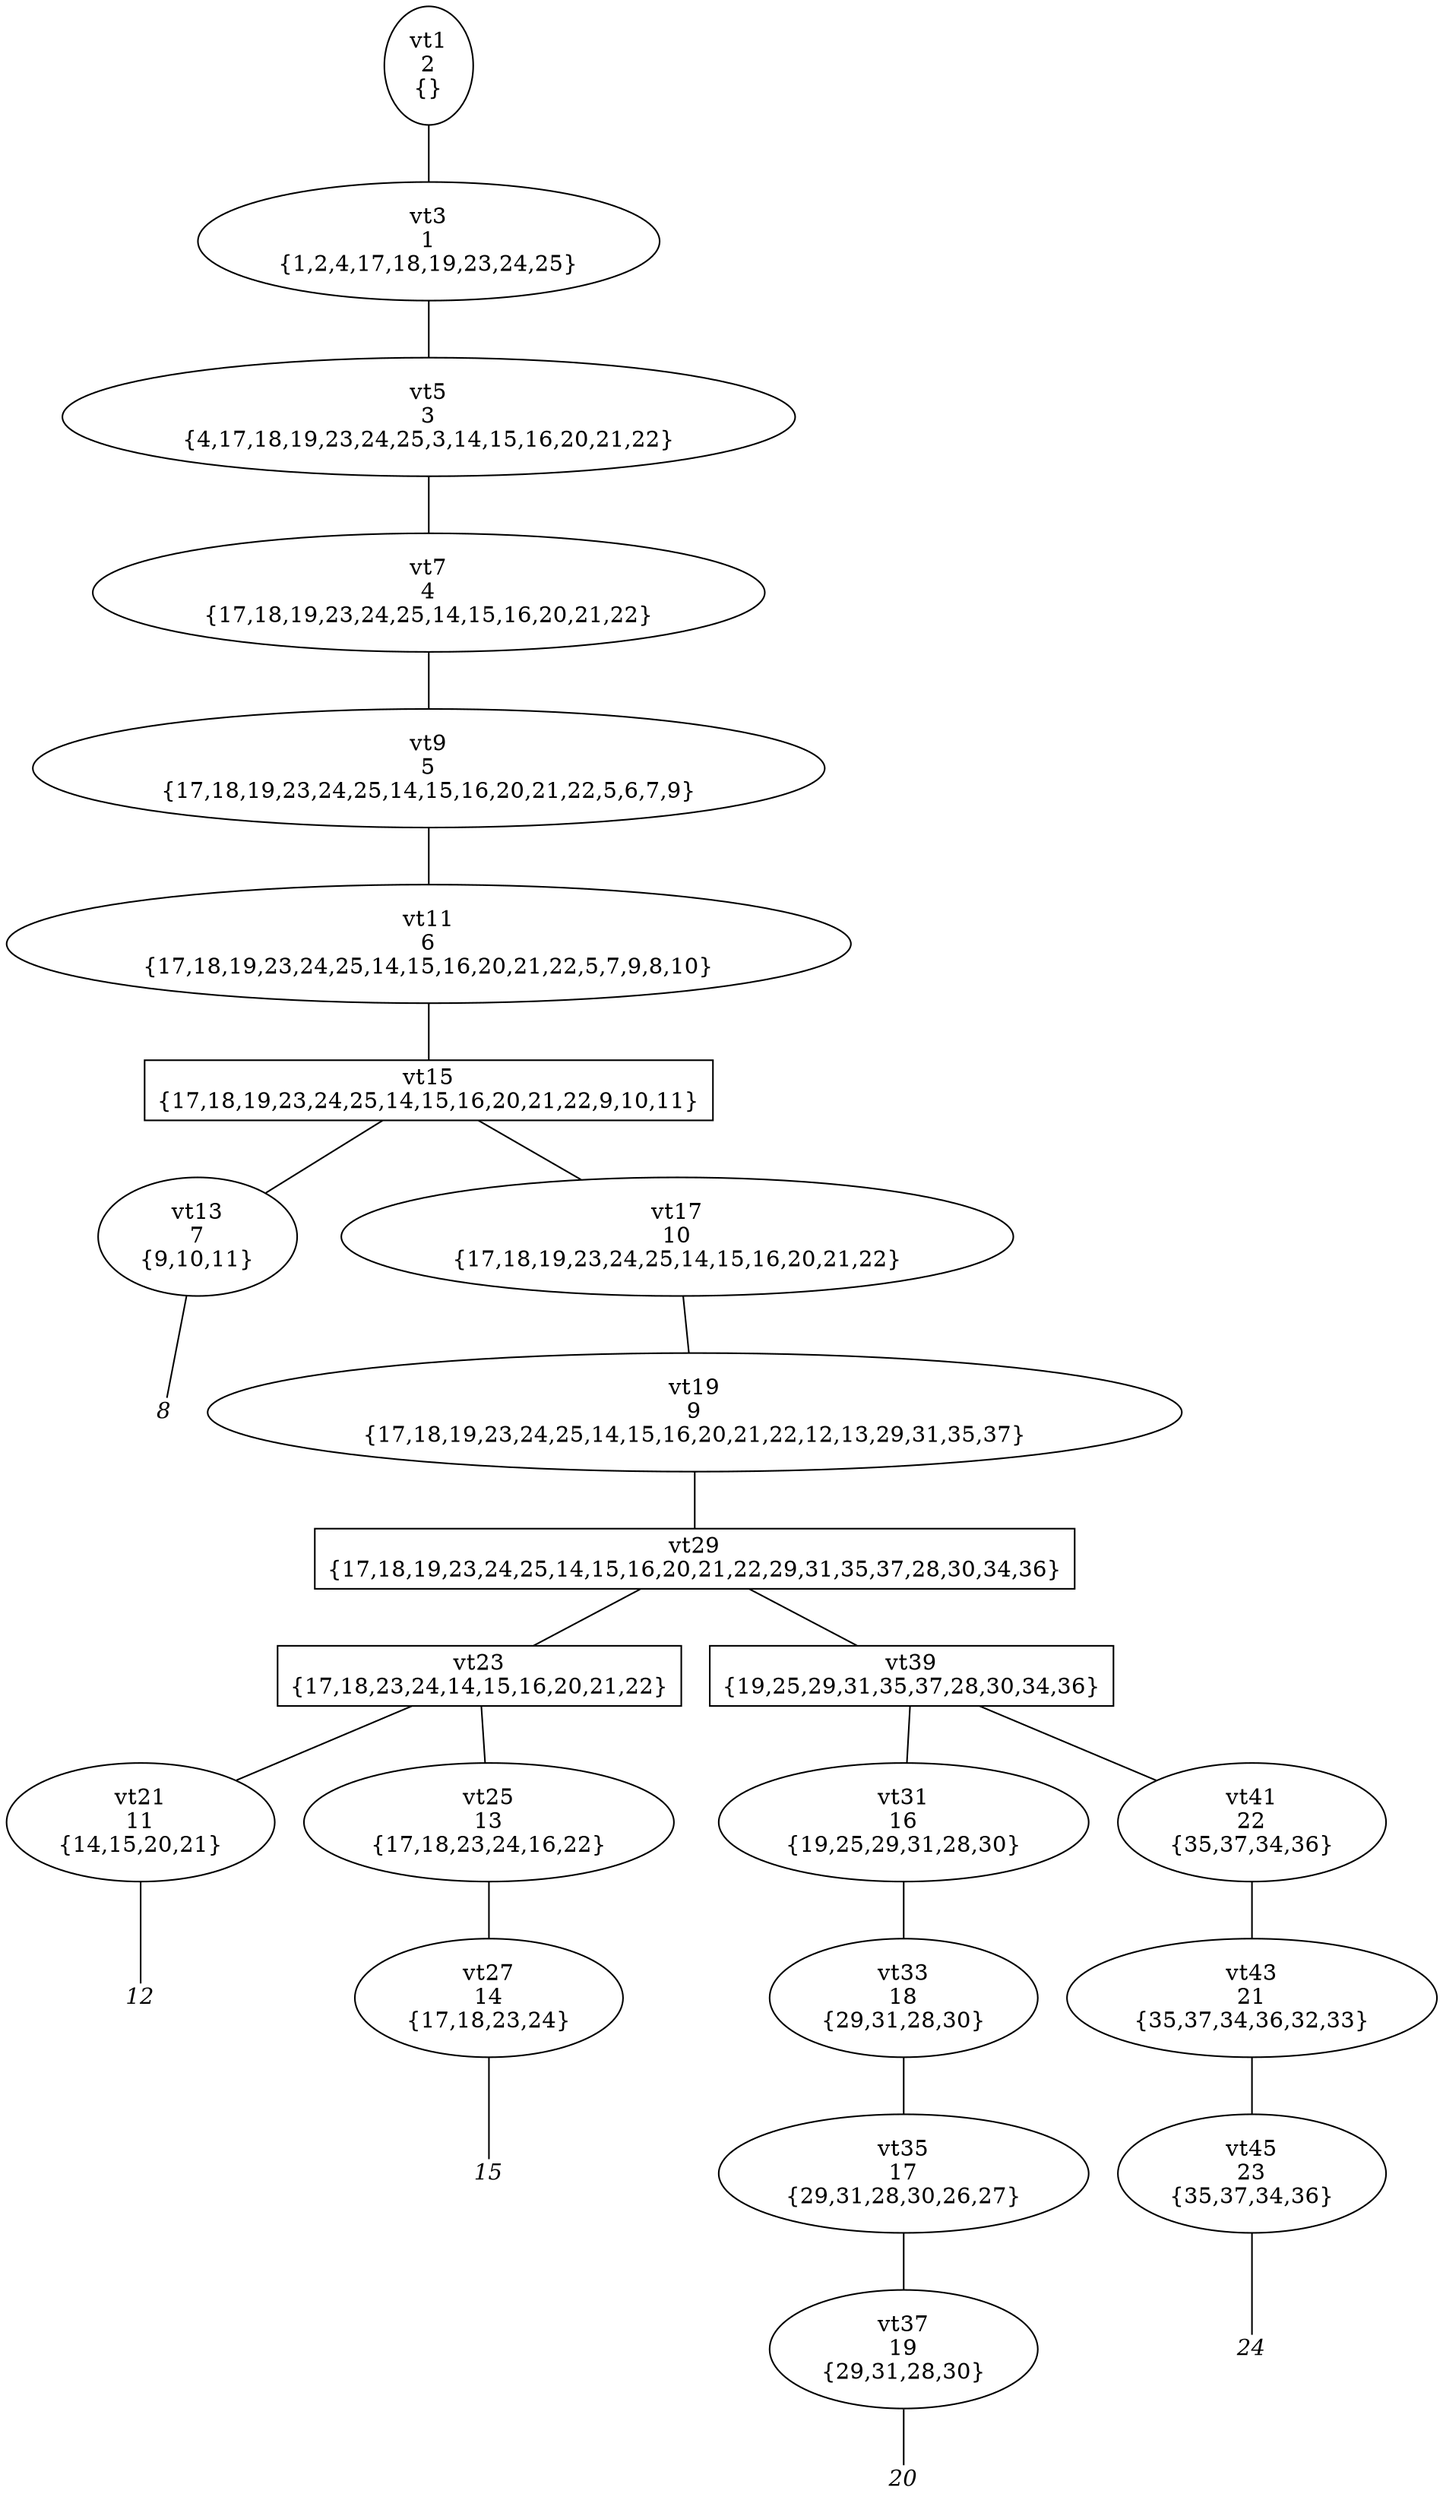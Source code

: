 
digraph vtree {

overlap=false

n1 [label="vt1
2
{}",shape="ellipse"]; 
n3 [label="vt3
1
{1,2,4,17,18,19,23,24,25}",shape="ellipse"]; 
n5 [label="vt5
3
{4,17,18,19,23,24,25,3,14,15,16,20,21,22}",shape="ellipse"]; 
n7 [label="vt7
4
{17,18,19,23,24,25,14,15,16,20,21,22}",shape="ellipse"]; 
n9 [label="vt9
5
{17,18,19,23,24,25,14,15,16,20,21,22,5,6,7,9}",shape="ellipse"]; 
n11 [label="vt11
6
{17,18,19,23,24,25,14,15,16,20,21,22,5,7,9,8,10}",shape="ellipse"]; 
n15 [label="vt15
{17,18,19,23,24,25,14,15,16,20,21,22,9,10,11}",shape="box"]; 
n13 [label="vt13
7
{9,10,11}",shape="ellipse"]; 
n14 [label="8",fontname="Times-Italic",fontsize=14,shape=plaintext,fixedsize=true,width=.25,height=.25]; 
n17 [label="vt17
10
{17,18,19,23,24,25,14,15,16,20,21,22}",shape="ellipse"]; 
n19 [label="vt19
9
{17,18,19,23,24,25,14,15,16,20,21,22,12,13,29,31,35,37}",shape="ellipse"]; 
n29 [label="vt29
{17,18,19,23,24,25,14,15,16,20,21,22,29,31,35,37,28,30,34,36}",shape="box"]; 
n23 [label="vt23
{17,18,23,24,14,15,16,20,21,22}",shape="box"]; 
n21 [label="vt21
11
{14,15,20,21}",shape="ellipse"]; 
n22 [label="12",fontname="Times-Italic",fontsize=14,shape=plaintext,fixedsize=true,width=.25,height=.25]; 
n25 [label="vt25
13
{17,18,23,24,16,22}",shape="ellipse"]; 
n27 [label="vt27
14
{17,18,23,24}",shape="ellipse"]; 
n28 [label="15",fontname="Times-Italic",fontsize=14,shape=plaintext,fixedsize=true,width=.25,height=.25]; 
n39 [label="vt39
{19,25,29,31,35,37,28,30,34,36}",shape="box"]; 
n31 [label="vt31
16
{19,25,29,31,28,30}",shape="ellipse"]; 
n33 [label="vt33
18
{29,31,28,30}",shape="ellipse"]; 
n35 [label="vt35
17
{29,31,28,30,26,27}",shape="ellipse"]; 
n37 [label="vt37
19
{29,31,28,30}",shape="ellipse"]; 
n38 [label="20",fontname="Times-Italic",fontsize=14,shape=plaintext,fixedsize=true,width=.25,height=.25]; 
n41 [label="vt41
22
{35,37,34,36}",shape="ellipse"]; 
n43 [label="vt43
21
{35,37,34,36,32,33}",shape="ellipse"]; 
n45 [label="vt45
23
{35,37,34,36}",shape="ellipse"]; 
n46 [label="24",fontname="Times-Italic",fontsize=14,shape=plaintext,fixedsize=true,width=.25,height=.25]; 
n1->n3 [arrowhead=none];
n3->n5 [arrowhead=none];
n5->n7 [arrowhead=none];
n7->n9 [arrowhead=none];
n9->n11 [arrowhead=none];
n11->n15 [arrowhead=none];
n15->n13 [arrowhead=none];
n13->n14 [arrowhead=none];
n15->n17 [arrowhead=none];
n17->n19 [arrowhead=none];
n19->n29 [arrowhead=none];
n29->n23 [arrowhead=none];
n23->n21 [arrowhead=none];
n21->n22 [arrowhead=none];
n23->n25 [arrowhead=none];
n25->n27 [arrowhead=none];
n27->n28 [arrowhead=none];
n29->n39 [arrowhead=none];
n39->n31 [arrowhead=none];
n31->n33 [arrowhead=none];
n33->n35 [arrowhead=none];
n35->n37 [arrowhead=none];
n37->n38 [arrowhead=none];
n39->n41 [arrowhead=none];
n41->n43 [arrowhead=none];
n43->n45 [arrowhead=none];
n45->n46 [arrowhead=none];


}